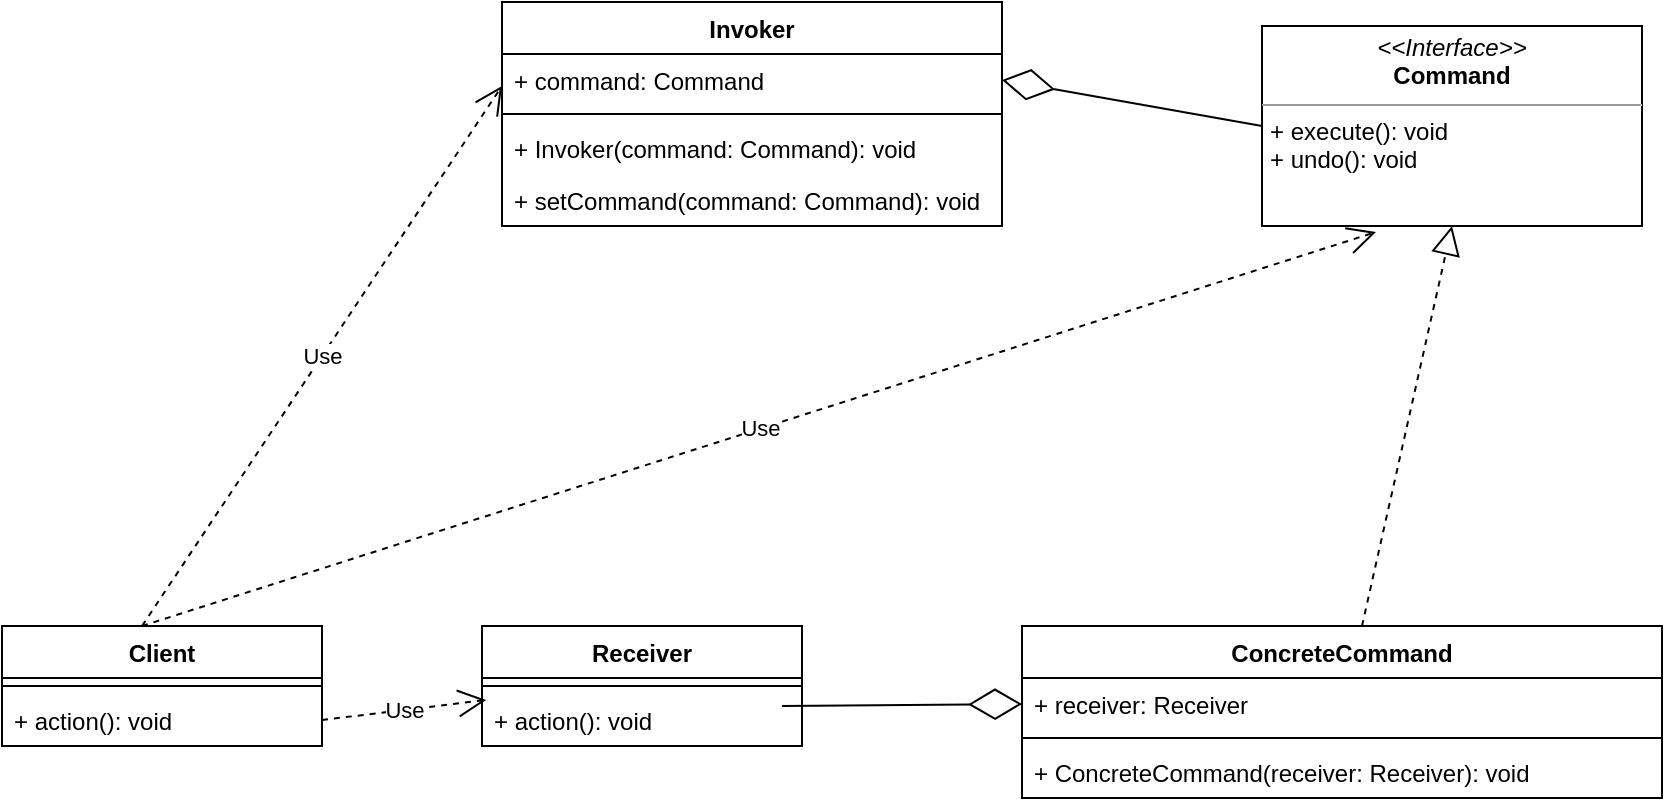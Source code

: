 <mxfile version="14.6.13" type="device"><diagram id="L1nSLijWVaxuvPnk1QJO" name="第 1 页"><mxGraphModel dx="2249" dy="825" grid="1" gridSize="10" guides="1" tooltips="1" connect="1" arrows="1" fold="1" page="1" pageScale="1" pageWidth="827" pageHeight="1169" math="0" shadow="0"><root><mxCell id="0"/><mxCell id="1" parent="0"/><mxCell id="2" value="&lt;p style=&quot;margin: 0px ; margin-top: 4px ; text-align: center&quot;&gt;&lt;i&gt;&amp;lt;&amp;lt;Interface&amp;gt;&amp;gt;&lt;/i&gt;&lt;br&gt;&lt;b&gt;Command&lt;/b&gt;&lt;/p&gt;&lt;hr size=&quot;1&quot;&gt;&lt;p style=&quot;margin: 0px ; margin-left: 4px&quot;&gt;+ execute(): void&lt;br&gt;+ undo(): void&lt;/p&gt;" style="verticalAlign=top;align=left;overflow=fill;fontSize=12;fontFamily=Helvetica;html=1;" parent="1" vertex="1"><mxGeometry x="217" y="152" width="190" height="100" as="geometry"/></mxCell><mxCell id="47NaXpa2aQg2rAf6gU4z-7" value="ConcreteCommand" style="swimlane;fontStyle=1;align=center;verticalAlign=top;childLayout=stackLayout;horizontal=1;startSize=26;horizontalStack=0;resizeParent=1;resizeParentMax=0;resizeLast=0;collapsible=1;marginBottom=0;" vertex="1" parent="1"><mxGeometry x="97" y="452" width="320" height="86" as="geometry"/></mxCell><mxCell id="47NaXpa2aQg2rAf6gU4z-24" value="" style="endArrow=block;dashed=1;endFill=0;endSize=12;html=1;entryX=0.5;entryY=1;entryDx=0;entryDy=0;" edge="1" parent="47NaXpa2aQg2rAf6gU4z-7" target="2"><mxGeometry width="160" relative="1" as="geometry"><mxPoint x="170" as="sourcePoint"/><mxPoint x="330" as="targetPoint"/></mxGeometry></mxCell><mxCell id="47NaXpa2aQg2rAf6gU4z-8" value="+ receiver: Receiver" style="text;strokeColor=none;fillColor=none;align=left;verticalAlign=top;spacingLeft=4;spacingRight=4;overflow=hidden;rotatable=0;points=[[0,0.5],[1,0.5]];portConstraint=eastwest;" vertex="1" parent="47NaXpa2aQg2rAf6gU4z-7"><mxGeometry y="26" width="320" height="26" as="geometry"/></mxCell><mxCell id="47NaXpa2aQg2rAf6gU4z-9" value="" style="line;strokeWidth=1;fillColor=none;align=left;verticalAlign=middle;spacingTop=-1;spacingLeft=3;spacingRight=3;rotatable=0;labelPosition=right;points=[];portConstraint=eastwest;" vertex="1" parent="47NaXpa2aQg2rAf6gU4z-7"><mxGeometry y="52" width="320" height="8" as="geometry"/></mxCell><mxCell id="47NaXpa2aQg2rAf6gU4z-10" value="+ ConcreteCommand(receiver: Receiver): void" style="text;strokeColor=none;fillColor=none;align=left;verticalAlign=top;spacingLeft=4;spacingRight=4;overflow=hidden;rotatable=0;points=[[0,0.5],[1,0.5]];portConstraint=eastwest;" vertex="1" parent="47NaXpa2aQg2rAf6gU4z-7"><mxGeometry y="60" width="320" height="26" as="geometry"/></mxCell><mxCell id="47NaXpa2aQg2rAf6gU4z-11" value="Receiver" style="swimlane;fontStyle=1;align=center;verticalAlign=top;childLayout=stackLayout;horizontal=1;startSize=26;horizontalStack=0;resizeParent=1;resizeParentMax=0;resizeLast=0;collapsible=1;marginBottom=0;" vertex="1" parent="1"><mxGeometry x="-173" y="452" width="160" height="60" as="geometry"/></mxCell><mxCell id="47NaXpa2aQg2rAf6gU4z-13" value="" style="line;strokeWidth=1;fillColor=none;align=left;verticalAlign=middle;spacingTop=-1;spacingLeft=3;spacingRight=3;rotatable=0;labelPosition=right;points=[];portConstraint=eastwest;" vertex="1" parent="47NaXpa2aQg2rAf6gU4z-11"><mxGeometry y="26" width="160" height="8" as="geometry"/></mxCell><mxCell id="47NaXpa2aQg2rAf6gU4z-25" value="" style="endArrow=diamondThin;endFill=0;endSize=24;html=1;entryX=0;entryY=0.5;entryDx=0;entryDy=0;" edge="1" parent="47NaXpa2aQg2rAf6gU4z-11" target="47NaXpa2aQg2rAf6gU4z-8"><mxGeometry width="160" relative="1" as="geometry"><mxPoint x="150" y="40" as="sourcePoint"/><mxPoint x="310" y="40" as="targetPoint"/></mxGeometry></mxCell><mxCell id="47NaXpa2aQg2rAf6gU4z-14" value="+ action(): void" style="text;strokeColor=none;fillColor=none;align=left;verticalAlign=top;spacingLeft=4;spacingRight=4;overflow=hidden;rotatable=0;points=[[0,0.5],[1,0.5]];portConstraint=eastwest;" vertex="1" parent="47NaXpa2aQg2rAf6gU4z-11"><mxGeometry y="34" width="160" height="26" as="geometry"/></mxCell><mxCell id="47NaXpa2aQg2rAf6gU4z-15" value="Invoker" style="swimlane;fontStyle=1;align=center;verticalAlign=top;childLayout=stackLayout;horizontal=1;startSize=26;horizontalStack=0;resizeParent=1;resizeParentMax=0;resizeLast=0;collapsible=1;marginBottom=0;" vertex="1" parent="1"><mxGeometry x="-163" y="140" width="250" height="112" as="geometry"/></mxCell><mxCell id="47NaXpa2aQg2rAf6gU4z-16" value="+ command: Command" style="text;strokeColor=none;fillColor=none;align=left;verticalAlign=top;spacingLeft=4;spacingRight=4;overflow=hidden;rotatable=0;points=[[0,0.5],[1,0.5]];portConstraint=eastwest;" vertex="1" parent="47NaXpa2aQg2rAf6gU4z-15"><mxGeometry y="26" width="250" height="26" as="geometry"/></mxCell><mxCell id="47NaXpa2aQg2rAf6gU4z-17" value="" style="line;strokeWidth=1;fillColor=none;align=left;verticalAlign=middle;spacingTop=-1;spacingLeft=3;spacingRight=3;rotatable=0;labelPosition=right;points=[];portConstraint=eastwest;" vertex="1" parent="47NaXpa2aQg2rAf6gU4z-15"><mxGeometry y="52" width="250" height="8" as="geometry"/></mxCell><mxCell id="47NaXpa2aQg2rAf6gU4z-18" value="+ Invoker(command: Command): void" style="text;strokeColor=none;fillColor=none;align=left;verticalAlign=top;spacingLeft=4;spacingRight=4;overflow=hidden;rotatable=0;points=[[0,0.5],[1,0.5]];portConstraint=eastwest;" vertex="1" parent="47NaXpa2aQg2rAf6gU4z-15"><mxGeometry y="60" width="250" height="26" as="geometry"/></mxCell><mxCell id="47NaXpa2aQg2rAf6gU4z-19" value="+ setCommand(command: Command): void" style="text;strokeColor=none;fillColor=none;align=left;verticalAlign=top;spacingLeft=4;spacingRight=4;overflow=hidden;rotatable=0;points=[[0,0.5],[1,0.5]];portConstraint=eastwest;" vertex="1" parent="47NaXpa2aQg2rAf6gU4z-15"><mxGeometry y="86" width="250" height="26" as="geometry"/></mxCell><mxCell id="47NaXpa2aQg2rAf6gU4z-20" value="Client" style="swimlane;fontStyle=1;align=center;verticalAlign=top;childLayout=stackLayout;horizontal=1;startSize=26;horizontalStack=0;resizeParent=1;resizeParentMax=0;resizeLast=0;collapsible=1;marginBottom=0;" vertex="1" parent="1"><mxGeometry x="-413" y="452" width="160" height="60" as="geometry"/></mxCell><mxCell id="47NaXpa2aQg2rAf6gU4z-27" value="Use" style="endArrow=open;endSize=12;dashed=1;html=1;" edge="1" parent="47NaXpa2aQg2rAf6gU4z-20"><mxGeometry width="160" relative="1" as="geometry"><mxPoint x="70" as="sourcePoint"/><mxPoint x="250" y="-270" as="targetPoint"/></mxGeometry></mxCell><mxCell id="47NaXpa2aQg2rAf6gU4z-21" value="" style="line;strokeWidth=1;fillColor=none;align=left;verticalAlign=middle;spacingTop=-1;spacingLeft=3;spacingRight=3;rotatable=0;labelPosition=right;points=[];portConstraint=eastwest;" vertex="1" parent="47NaXpa2aQg2rAf6gU4z-20"><mxGeometry y="26" width="160" height="8" as="geometry"/></mxCell><mxCell id="47NaXpa2aQg2rAf6gU4z-22" value="+ action(): void" style="text;strokeColor=none;fillColor=none;align=left;verticalAlign=top;spacingLeft=4;spacingRight=4;overflow=hidden;rotatable=0;points=[[0,0.5],[1,0.5]];portConstraint=eastwest;" vertex="1" parent="47NaXpa2aQg2rAf6gU4z-20"><mxGeometry y="34" width="160" height="26" as="geometry"/></mxCell><mxCell id="47NaXpa2aQg2rAf6gU4z-26" value="" style="endArrow=diamondThin;endFill=0;endSize=24;html=1;entryX=1;entryY=0.5;entryDx=0;entryDy=0;" edge="1" parent="1" target="47NaXpa2aQg2rAf6gU4z-16"><mxGeometry width="160" relative="1" as="geometry"><mxPoint x="217" y="202" as="sourcePoint"/><mxPoint x="377" y="202" as="targetPoint"/></mxGeometry></mxCell><mxCell id="47NaXpa2aQg2rAf6gU4z-28" value="Use" style="endArrow=open;endSize=12;dashed=1;html=1;entryX=0.3;entryY=1.03;entryDx=0;entryDy=0;entryPerimeter=0;" edge="1" parent="1" target="2"><mxGeometry width="160" relative="1" as="geometry"><mxPoint x="-343" y="452" as="sourcePoint"/><mxPoint x="-153" y="192" as="targetPoint"/></mxGeometry></mxCell><mxCell id="47NaXpa2aQg2rAf6gU4z-29" value="Use" style="endArrow=open;endSize=12;dashed=1;html=1;entryX=0.013;entryY=0.115;entryDx=0;entryDy=0;entryPerimeter=0;exitX=1;exitY=0.5;exitDx=0;exitDy=0;" edge="1" parent="1" source="47NaXpa2aQg2rAf6gU4z-22" target="47NaXpa2aQg2rAf6gU4z-14"><mxGeometry width="160" relative="1" as="geometry"><mxPoint x="-343" y="452" as="sourcePoint"/><mxPoint x="284" y="265" as="targetPoint"/></mxGeometry></mxCell></root></mxGraphModel></diagram></mxfile>